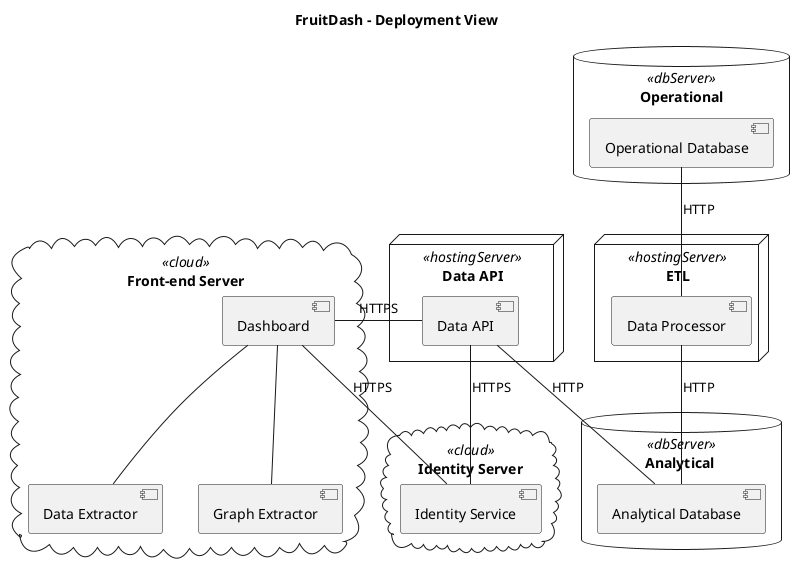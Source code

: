 @startuml
title FruitDash - Deployment View

cloud "Front-end Server" as appcloud <<cloud>> {
 [Dashboard] as DASH
 [Data Extractor] as DE
 [Graph Extractor] as GE
}
cloud "Identity Server" as identitycloud <<cloud>> {
 [Identity Service] as IS
}

database "Analytical " as analyticaldb <<dbServer>>  {
 [Analytical Database] as ADB
}
database "Operational" as operationaldb <<dbServer>> {
 [Operational Database] as ODB
}

node "ETL" as transformer <<hostingServer>> {
    [Data Processor] as T
}
node "Data API" as dataapi <<hostingServer>> {
    [Data API] as API
}

' Identity
API -- IS: HTTPS
DASH -- IS: HTTPS

' Dashboard interactions
DASH -- DE
DASH -- GE
DASH - API: HTTPS

' Data Transformer
ODB -- T: HTTP
T -- ADB: HTTP

' Data sourcing
API -- ADB: HTTP

@enduml